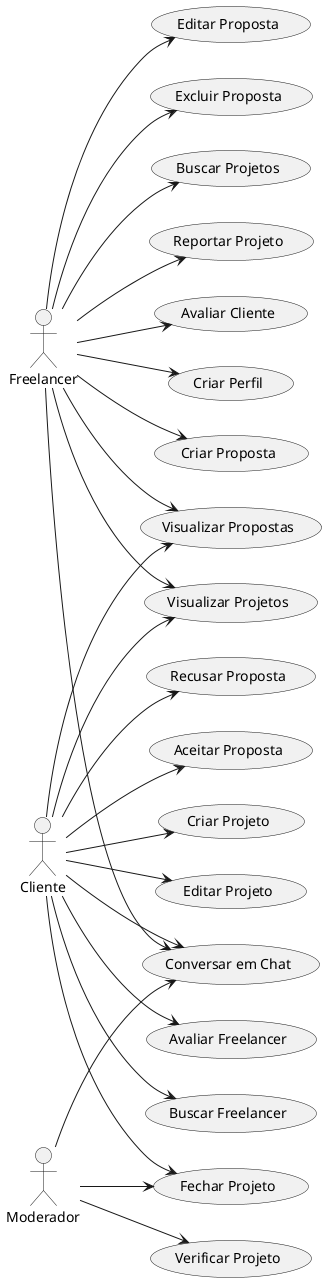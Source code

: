 @startuml Casos de Uso

left to right direction

actor "Freelancer" as F
actor "Cliente" as E
actor "Moderador" as A

F --> (Conversar em Chat)

F --> (Criar Perfil)

F --> (Criar Proposta)
F --> (Visualizar Propostas)
F --> (Editar Proposta)
F --> (Excluir Proposta)

F --> (Visualizar Projetos)
F --> (Buscar Projetos)
F --> (Reportar Projeto)

F --> (Avaliar Cliente)


E --> (Conversar em Chat)

E --> (Avaliar Freelancer)
E --> (Buscar Freelancer)

E --> (Recusar Proposta)
E --> (Aceitar Proposta)
E --> (Visualizar Propostas)

E --> (Criar Projeto)
E --> (Editar Projeto)
E --> (Fechar Projeto)
E --> (Visualizar Projetos)


A --> (Verificar Projeto)
A --> (Fechar Projeto)
A --> (Conversar em Chat)

@enduml
